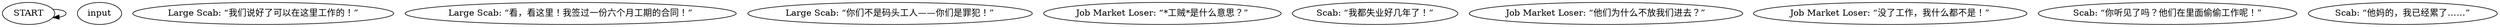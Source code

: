 # GATES / SCAB barks five
# a whole bunch of scabs barks for one more location
# ==================================================
digraph G {
	  0 [label="START"];
	  1 [label="input"];
	  2 [label="Large Scab: “我们说好了可以在这里工作的！”"];
	  3 [label="Large Scab: “看，看这里！我签过一份六个月工期的合同！”"];
	  4 [label="Large Scab: “你们不是码头工人——你们是罪犯！”"];
	  5 [label="Job Market Loser: “*工贼*是什么意思？”"];
	  6 [label="Scab: “我都失业好几年了！”"];
	  7 [label="Job Market Loser: “他们为什么不放我们进去？”"];
	  8 [label="Job Market Loser: “没了工作，我什么都不是！”"];
	  9 [label="Scab: “你听见了吗？他们在里面偷偷工作呢！”"];
	  10 [label="Scab: “他妈的，我已经累了……”"];
	  0 -> 0
}

